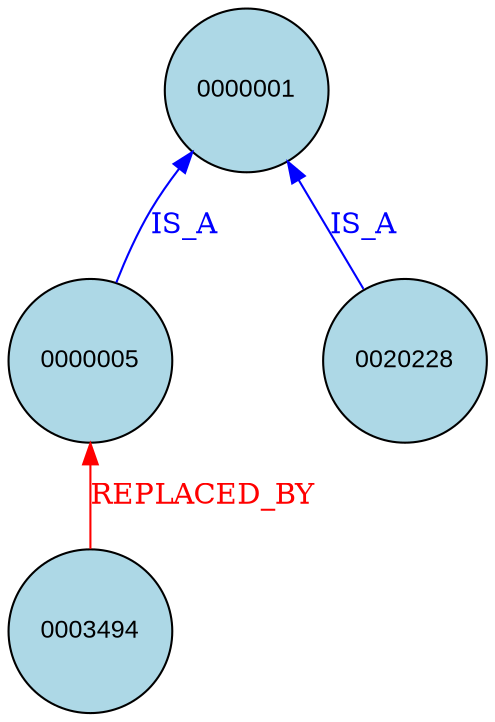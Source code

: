 digraph HPO_Ontology_Structure {
    rankdir=TB;
    nodesep=1.0;

    node [shape=circle, style=filled, fillcolor=lightblue, fontname="Arial", fontsize=12];

    "0003494" [label="0003494"];
    "0000005" [label="0000005"];
    "0000001" [label="0000001"];
    "0020228" [label="0020228"];

    { rank=min; "0000001" }
    { rank=same; "0000005"; "0020228" }
    { rank=max; "0003494"}

    "0003494" -> "0000005" [label="REPLACED_BY", color=red, fontcolor=red];
    "0000005" -> "0000001" [label="IS_A", color=blue, fontcolor=blue];
    "0020228" -> "0000001" [label="IS_A", color=blue, fontcolor=blue];
}

